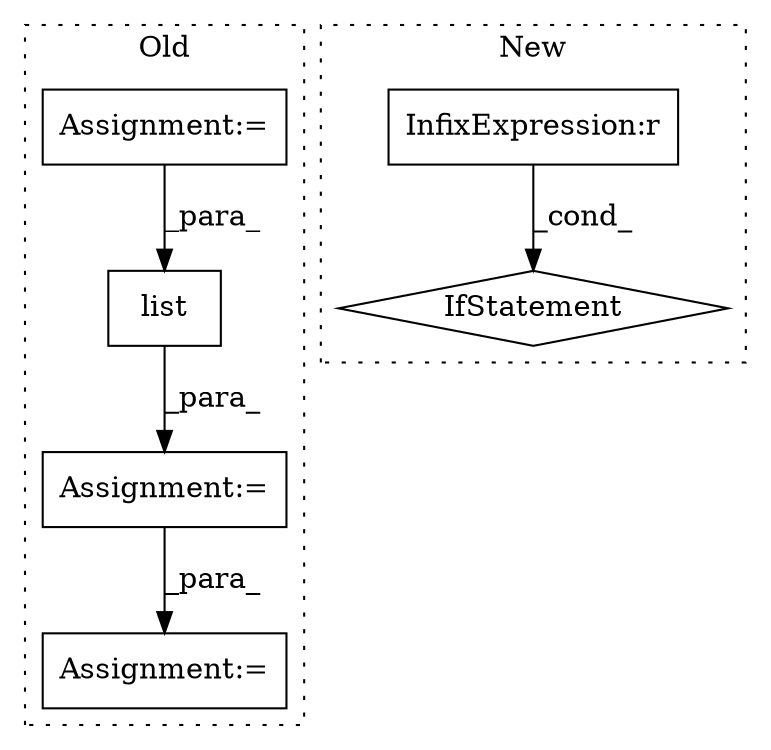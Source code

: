 digraph G {
subgraph cluster0 {
1 [label="list" a="32" s="3413,3467" l="5,1" shape="box"];
3 [label="Assignment:=" a="7" s="3492" l="1" shape="box"];
5 [label="Assignment:=" a="7" s="3348" l="1" shape="box"];
6 [label="Assignment:=" a="7" s="3929,4014" l="65,2" shape="box"];
label = "Old";
style="dotted";
}
subgraph cluster1 {
2 [label="IfStatement" a="25" s="2023,2048" l="4,2" shape="diamond"];
4 [label="InfixExpression:r" a="27" s="2030" l="3" shape="box"];
label = "New";
style="dotted";
}
1 -> 3 [label="_para_"];
3 -> 6 [label="_para_"];
4 -> 2 [label="_cond_"];
5 -> 1 [label="_para_"];
}